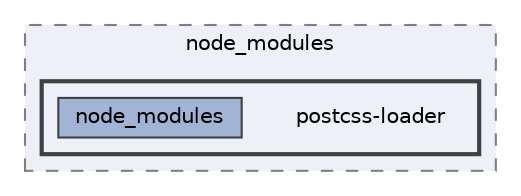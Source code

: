 digraph "pkiclassroomrescheduler/src/main/frontend/node_modules/postcss-loader"
{
 // LATEX_PDF_SIZE
  bgcolor="transparent";
  edge [fontname=Helvetica,fontsize=10,labelfontname=Helvetica,labelfontsize=10];
  node [fontname=Helvetica,fontsize=10,shape=box,height=0.2,width=0.4];
  compound=true
  subgraph clusterdir_72953eda66ccb3a2722c28e1c3e6c23b {
    graph [ bgcolor="#edf0f7", pencolor="grey50", label="node_modules", fontname=Helvetica,fontsize=10 style="filled,dashed", URL="dir_72953eda66ccb3a2722c28e1c3e6c23b.html",tooltip=""]
  subgraph clusterdir_6699c24fceff4fac2ae1f94a752cbdab {
    graph [ bgcolor="#edf0f7", pencolor="grey25", label="", fontname=Helvetica,fontsize=10 style="filled,bold", URL="dir_6699c24fceff4fac2ae1f94a752cbdab.html",tooltip=""]
    dir_6699c24fceff4fac2ae1f94a752cbdab [shape=plaintext, label="postcss-loader"];
  dir_6db3f9370b1bb6a7bbe460b57dd896cf [label="node_modules", fillcolor="#a2b4d6", color="grey25", style="filled", URL="dir_6db3f9370b1bb6a7bbe460b57dd896cf.html",tooltip=""];
  }
  }
}
